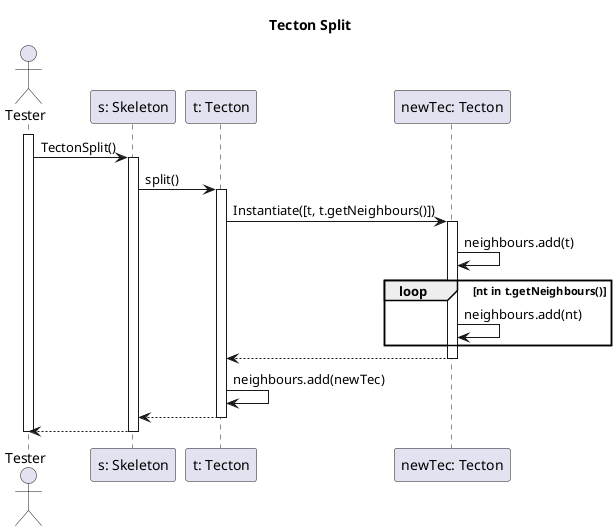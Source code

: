 @startuml tectonSplitTest

title Tecton Split

actor "Tester" as tst
participant "s: Skeleton" as s
participant "t: Tecton" as t
participant "newTec: Tecton" as ntec

activate tst

tst -> s: TectonSplit()
activate s

s -> t: split()
activate t

' ez nemtom így mennyire jó, de nincs jobb ötletem és leszarom XD
t -> ntec: Instantiate([t, t.getNeighbours()])
activate ntec

ntec -> ntec: neighbours.add(t)

loop nt in t.getNeighbours()

ntec -> ntec: neighbours.add(nt)

end

t <-- ntec:
deactivate ntec

t -> t: neighbours.add(newTec)

s <-- t:
deactivate t

tst <-- s
deactivate s

deactivate tst

@enduml